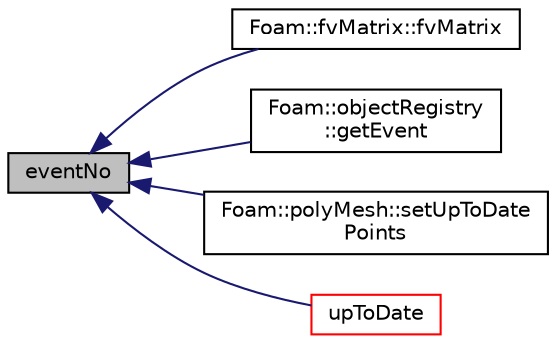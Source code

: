 digraph "eventNo"
{
  bgcolor="transparent";
  edge [fontname="Helvetica",fontsize="10",labelfontname="Helvetica",labelfontsize="10"];
  node [fontname="Helvetica",fontsize="10",shape=record];
  rankdir="LR";
  Node1 [label="eventNo",height=0.2,width=0.4,color="black", fillcolor="grey75", style="filled", fontcolor="black"];
  Node1 -> Node2 [dir="back",color="midnightblue",fontsize="10",style="solid",fontname="Helvetica"];
  Node2 [label="Foam::fvMatrix::fvMatrix",height=0.2,width=0.4,color="black",URL="$a00875.html#aaedfa5273fb5304dfc52e58108e3a0c7",tooltip="Construct given a field to solve for. "];
  Node1 -> Node3 [dir="back",color="midnightblue",fontsize="10",style="solid",fontname="Helvetica"];
  Node3 [label="Foam::objectRegistry\l::getEvent",height=0.2,width=0.4,color="black",URL="$a01688.html#a72fc2b21596cda96bc31f0fff52d1ff1",tooltip="Return new event number. "];
  Node1 -> Node4 [dir="back",color="midnightblue",fontsize="10",style="solid",fontname="Helvetica"];
  Node4 [label="Foam::polyMesh::setUpToDate\lPoints",height=0.2,width=0.4,color="black",URL="$a01916.html#ae4efcda1e4399165675607498eaccaac",tooltip="Set io to be up-to-date with points. "];
  Node1 -> Node5 [dir="back",color="midnightblue",fontsize="10",style="solid",fontname="Helvetica"];
  Node5 [label="upToDate",height=0.2,width=0.4,color="red",URL="$a02145.html#afdde1fcdb54e1218d733f7351be66a54",tooltip="Return true if up-to-date with respect to given object. "];
}
